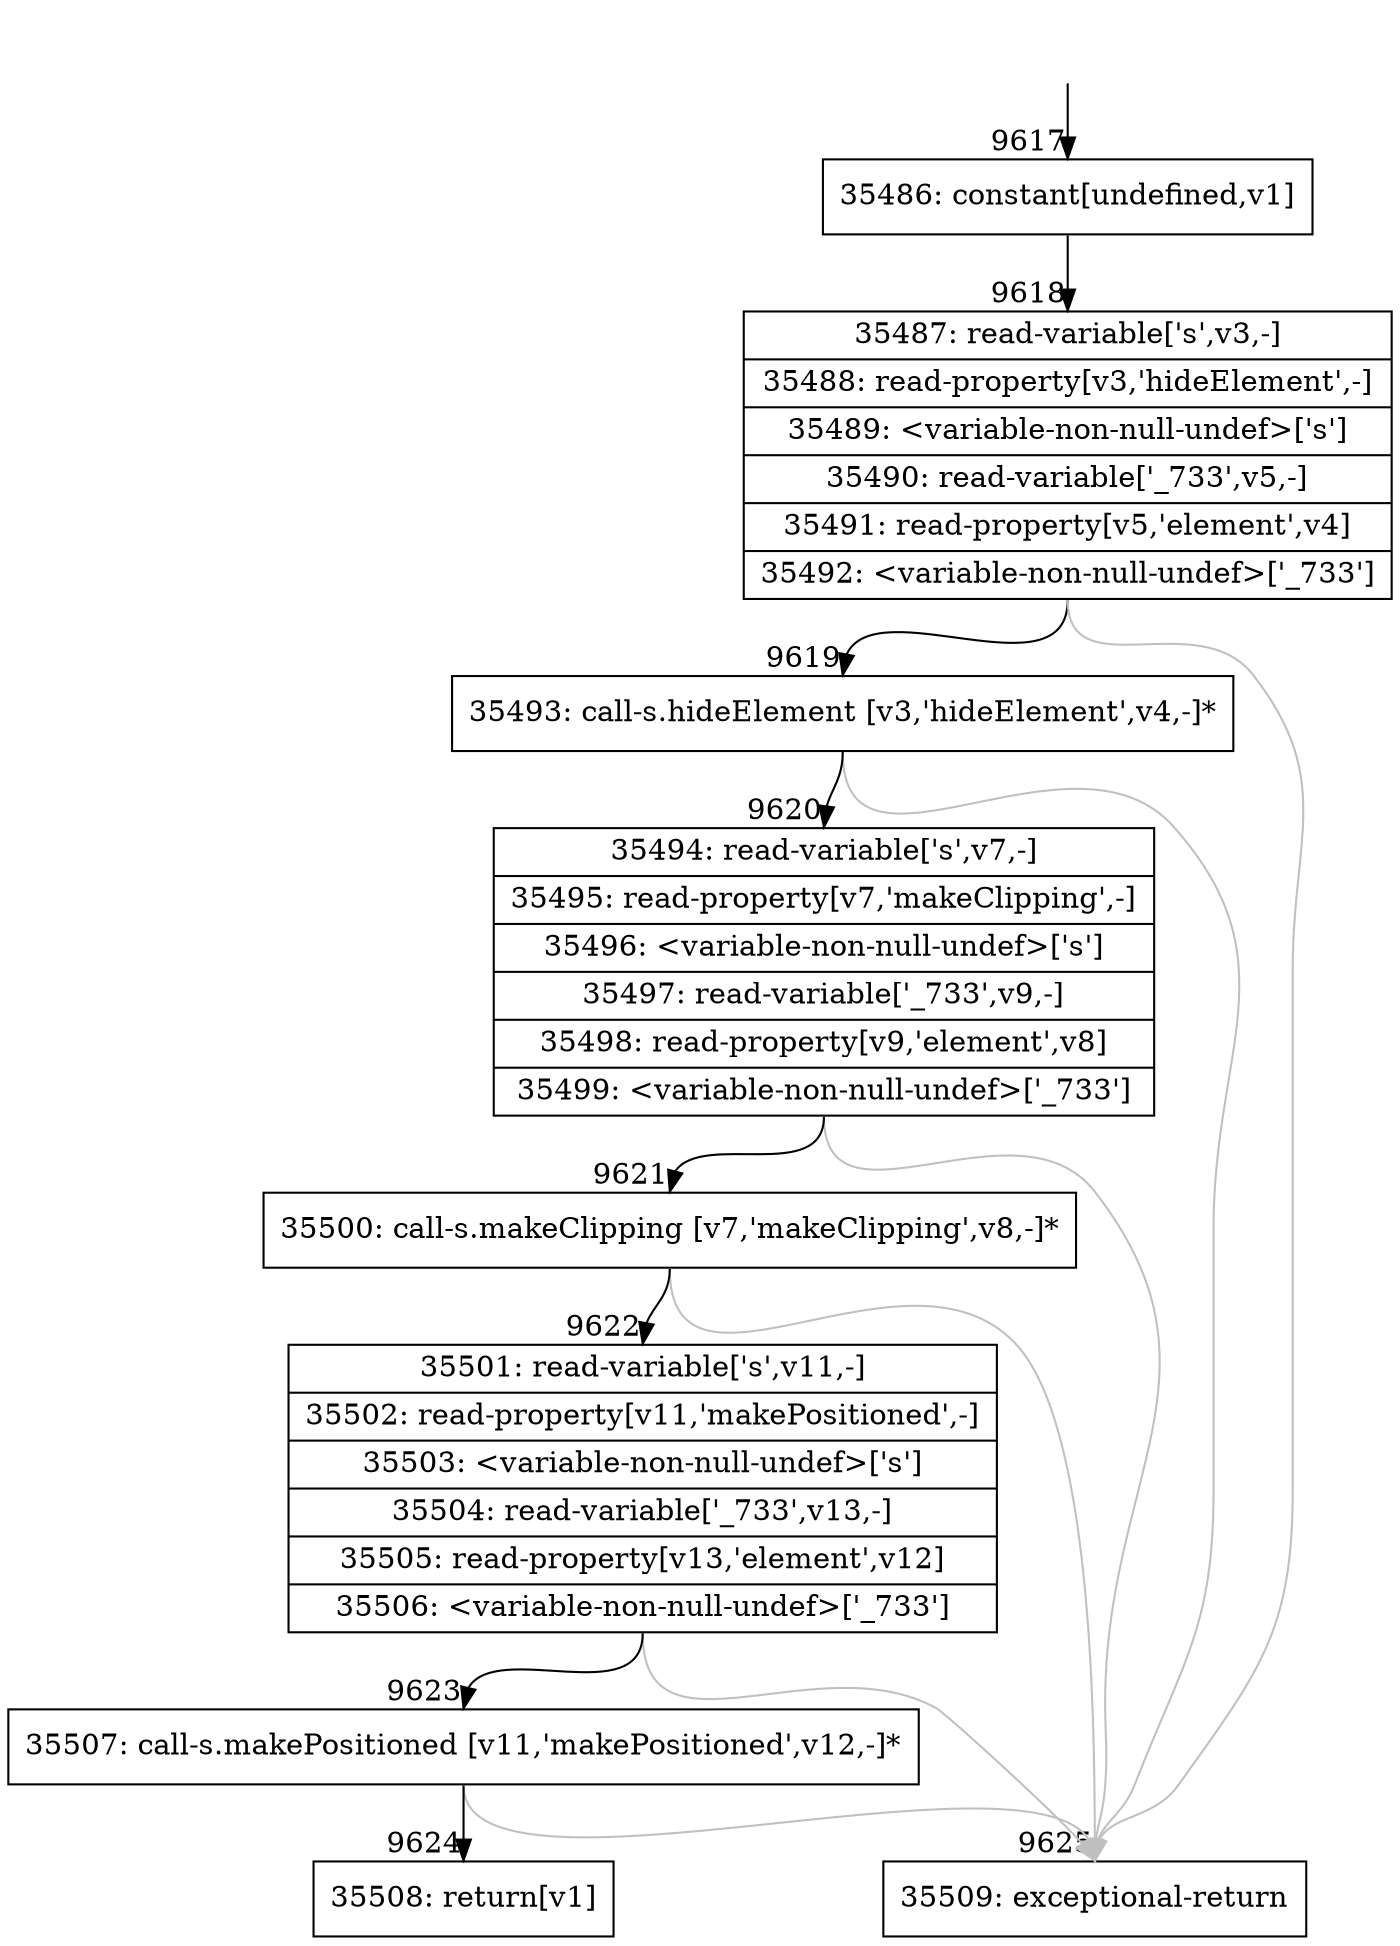 digraph {
rankdir="TD"
BB_entry673[shape=none,label=""];
BB_entry673 -> BB9617 [tailport=s, headport=n, headlabel="    9617"]
BB9617 [shape=record label="{35486: constant[undefined,v1]}" ] 
BB9617 -> BB9618 [tailport=s, headport=n, headlabel="      9618"]
BB9618 [shape=record label="{35487: read-variable['s',v3,-]|35488: read-property[v3,'hideElement',-]|35489: \<variable-non-null-undef\>['s']|35490: read-variable['_733',v5,-]|35491: read-property[v5,'element',v4]|35492: \<variable-non-null-undef\>['_733']}" ] 
BB9618 -> BB9619 [tailport=s, headport=n, headlabel="      9619"]
BB9618 -> BB9625 [tailport=s, headport=n, color=gray, headlabel="      9625"]
BB9619 [shape=record label="{35493: call-s.hideElement [v3,'hideElement',v4,-]*}" ] 
BB9619 -> BB9620 [tailport=s, headport=n, headlabel="      9620"]
BB9619 -> BB9625 [tailport=s, headport=n, color=gray]
BB9620 [shape=record label="{35494: read-variable['s',v7,-]|35495: read-property[v7,'makeClipping',-]|35496: \<variable-non-null-undef\>['s']|35497: read-variable['_733',v9,-]|35498: read-property[v9,'element',v8]|35499: \<variable-non-null-undef\>['_733']}" ] 
BB9620 -> BB9621 [tailport=s, headport=n, headlabel="      9621"]
BB9620 -> BB9625 [tailport=s, headport=n, color=gray]
BB9621 [shape=record label="{35500: call-s.makeClipping [v7,'makeClipping',v8,-]*}" ] 
BB9621 -> BB9622 [tailport=s, headport=n, headlabel="      9622"]
BB9621 -> BB9625 [tailport=s, headport=n, color=gray]
BB9622 [shape=record label="{35501: read-variable['s',v11,-]|35502: read-property[v11,'makePositioned',-]|35503: \<variable-non-null-undef\>['s']|35504: read-variable['_733',v13,-]|35505: read-property[v13,'element',v12]|35506: \<variable-non-null-undef\>['_733']}" ] 
BB9622 -> BB9623 [tailport=s, headport=n, headlabel="      9623"]
BB9622 -> BB9625 [tailport=s, headport=n, color=gray]
BB9623 [shape=record label="{35507: call-s.makePositioned [v11,'makePositioned',v12,-]*}" ] 
BB9623 -> BB9624 [tailport=s, headport=n, headlabel="      9624"]
BB9623 -> BB9625 [tailport=s, headport=n, color=gray]
BB9624 [shape=record label="{35508: return[v1]}" ] 
BB9625 [shape=record label="{35509: exceptional-return}" ] 
//#$~ 6817
}
